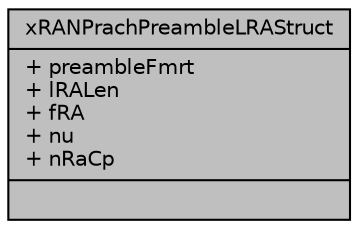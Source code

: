 digraph "xRANPrachPreambleLRAStruct"
{
 // LATEX_PDF_SIZE
  edge [fontname="Helvetica",fontsize="10",labelfontname="Helvetica",labelfontsize="10"];
  node [fontname="Helvetica",fontsize="10",shape=record];
  Node1 [label="{xRANPrachPreambleLRAStruct\n|+ preambleFmrt\l+ lRALen\l+ fRA\l+ nu\l+ nRaCp\l|}",height=0.2,width=0.4,color="black", fillcolor="grey75", style="filled", fontcolor="black",tooltip=" "];
}
